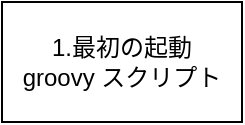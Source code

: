 <mxfile>
    <diagram id="Izy2yNIY4-hNC18BCtDO" name="ページ1">
        <mxGraphModel dx="879" dy="664" grid="1" gridSize="10" guides="1" tooltips="1" connect="1" arrows="1" fold="1" page="1" pageScale="1" pageWidth="827" pageHeight="1169" math="0" shadow="0">
            <root>
                <mxCell id="0"/>
                <mxCell id="1" parent="0"/>
                <mxCell id="2" value="1.最初の起動&lt;br&gt;groovy スクリプト" style="rounded=0;whiteSpace=wrap;html=1;" vertex="1" parent="1">
                    <mxGeometry x="80" y="50" width="120" height="60" as="geometry"/>
                </mxCell>
            </root>
        </mxGraphModel>
    </diagram>
</mxfile>